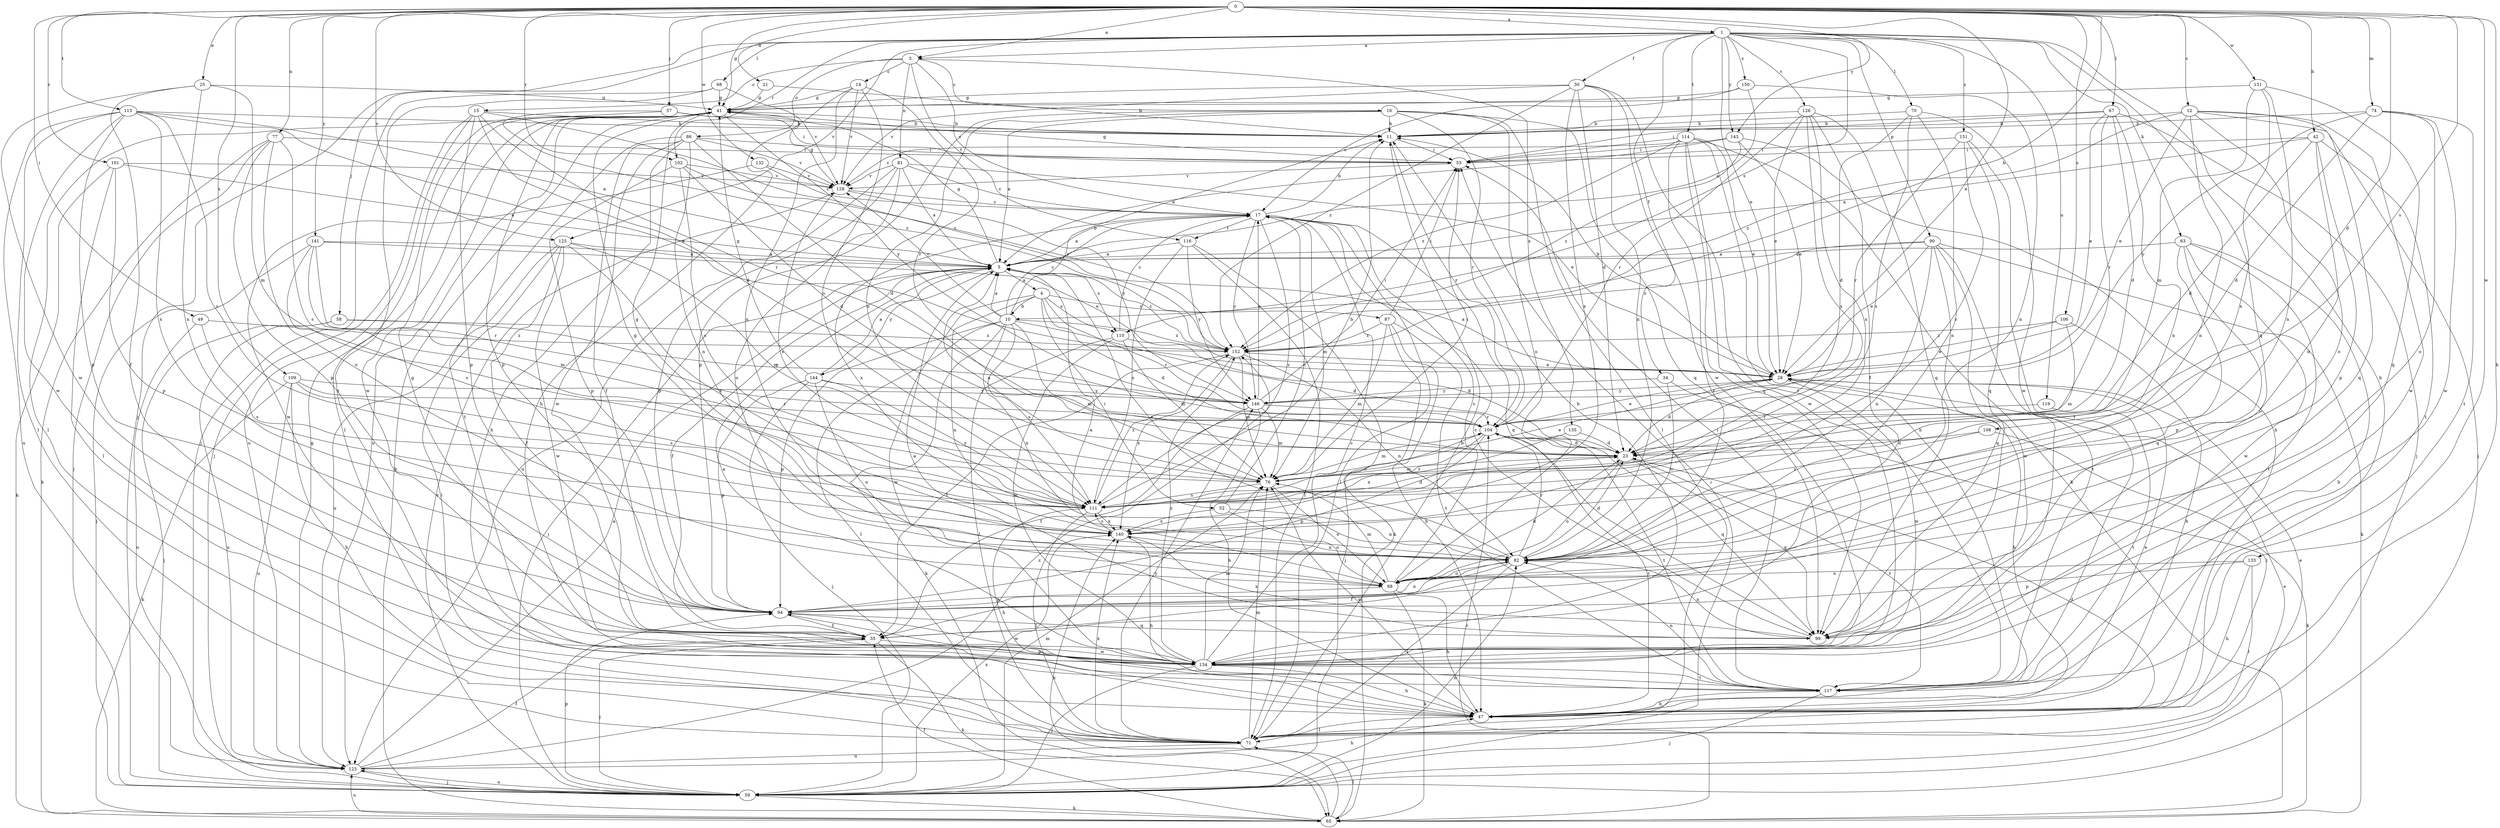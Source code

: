 strict digraph  {
0;
1;
3;
4;
5;
10;
11;
12;
14;
15;
16;
17;
21;
23;
25;
28;
30;
34;
35;
41;
42;
47;
49;
52;
53;
57;
58;
59;
63;
65;
67;
68;
70;
71;
74;
76;
77;
81;
82;
86;
87;
88;
90;
94;
99;
101;
102;
104;
106;
108;
109;
110;
111;
113;
114;
116;
117;
119;
123;
125;
126;
128;
131;
132;
133;
134;
135;
140;
141;
143;
144;
146;
150;
151;
152;
0 -> 1  [label=a];
0 -> 3  [label=a];
0 -> 10  [label=b];
0 -> 12  [label=c];
0 -> 21  [label=d];
0 -> 23  [label=d];
0 -> 25  [label=e];
0 -> 28  [label=e];
0 -> 41  [label=g];
0 -> 42  [label=h];
0 -> 47  [label=h];
0 -> 49  [label=i];
0 -> 57  [label=j];
0 -> 67  [label=l];
0 -> 74  [label=m];
0 -> 77  [label=n];
0 -> 101  [label=r];
0 -> 102  [label=r];
0 -> 106  [label=s];
0 -> 108  [label=s];
0 -> 109  [label=s];
0 -> 113  [label=t];
0 -> 125  [label=v];
0 -> 131  [label=w];
0 -> 132  [label=w];
0 -> 133  [label=w];
0 -> 141  [label=y];
0 -> 143  [label=y];
1 -> 3  [label=a];
1 -> 28  [label=e];
1 -> 30  [label=f];
1 -> 34  [label=f];
1 -> 47  [label=h];
1 -> 58  [label=j];
1 -> 59  [label=j];
1 -> 63  [label=k];
1 -> 68  [label=l];
1 -> 70  [label=l];
1 -> 90  [label=p];
1 -> 99  [label=q];
1 -> 102  [label=r];
1 -> 110  [label=s];
1 -> 114  [label=t];
1 -> 119  [label=u];
1 -> 125  [label=v];
1 -> 126  [label=v];
1 -> 143  [label=y];
1 -> 150  [label=z];
1 -> 151  [label=z];
3 -> 14  [label=c];
3 -> 15  [label=c];
3 -> 16  [label=c];
3 -> 17  [label=c];
3 -> 81  [label=n];
3 -> 86  [label=o];
3 -> 116  [label=t];
3 -> 135  [label=x];
4 -> 10  [label=b];
4 -> 23  [label=d];
4 -> 52  [label=i];
4 -> 82  [label=n];
4 -> 87  [label=o];
4 -> 104  [label=r];
4 -> 110  [label=s];
4 -> 134  [label=w];
5 -> 4  [label=a];
5 -> 35  [label=f];
5 -> 41  [label=g];
5 -> 59  [label=j];
5 -> 110  [label=s];
5 -> 144  [label=y];
5 -> 152  [label=z];
10 -> 5  [label=a];
10 -> 11  [label=b];
10 -> 17  [label=c];
10 -> 23  [label=d];
10 -> 65  [label=k];
10 -> 71  [label=l];
10 -> 76  [label=m];
10 -> 82  [label=n];
10 -> 94  [label=p];
10 -> 111  [label=s];
10 -> 128  [label=v];
10 -> 152  [label=z];
11 -> 53  [label=i];
11 -> 104  [label=r];
12 -> 11  [label=b];
12 -> 28  [label=e];
12 -> 59  [label=j];
12 -> 82  [label=n];
12 -> 88  [label=o];
12 -> 99  [label=q];
12 -> 134  [label=w];
12 -> 152  [label=z];
14 -> 41  [label=g];
14 -> 47  [label=h];
14 -> 82  [label=n];
14 -> 104  [label=r];
14 -> 111  [label=s];
14 -> 128  [label=v];
15 -> 11  [label=b];
15 -> 23  [label=d];
15 -> 59  [label=j];
15 -> 94  [label=p];
15 -> 104  [label=r];
15 -> 123  [label=u];
15 -> 152  [label=z];
16 -> 5  [label=a];
16 -> 11  [label=b];
16 -> 71  [label=l];
16 -> 88  [label=o];
16 -> 94  [label=p];
16 -> 99  [label=q];
16 -> 104  [label=r];
16 -> 111  [label=s];
17 -> 5  [label=a];
17 -> 11  [label=b];
17 -> 71  [label=l];
17 -> 76  [label=m];
17 -> 99  [label=q];
17 -> 111  [label=s];
17 -> 116  [label=t];
17 -> 140  [label=x];
17 -> 146  [label=y];
21 -> 11  [label=b];
21 -> 41  [label=g];
23 -> 76  [label=m];
23 -> 88  [label=o];
23 -> 99  [label=q];
23 -> 117  [label=t];
25 -> 35  [label=f];
25 -> 41  [label=g];
25 -> 76  [label=m];
25 -> 82  [label=n];
25 -> 134  [label=w];
28 -> 5  [label=a];
28 -> 11  [label=b];
28 -> 23  [label=d];
28 -> 47  [label=h];
28 -> 134  [label=w];
28 -> 146  [label=y];
30 -> 23  [label=d];
30 -> 41  [label=g];
30 -> 82  [label=n];
30 -> 117  [label=t];
30 -> 128  [label=v];
30 -> 134  [label=w];
30 -> 140  [label=x];
30 -> 152  [label=z];
34 -> 71  [label=l];
34 -> 82  [label=n];
34 -> 146  [label=y];
35 -> 41  [label=g];
35 -> 59  [label=j];
35 -> 65  [label=k];
35 -> 134  [label=w];
41 -> 11  [label=b];
41 -> 65  [label=k];
41 -> 71  [label=l];
41 -> 94  [label=p];
41 -> 123  [label=u];
41 -> 134  [label=w];
41 -> 146  [label=y];
42 -> 5  [label=a];
42 -> 23  [label=d];
42 -> 53  [label=i];
42 -> 82  [label=n];
42 -> 94  [label=p];
42 -> 117  [label=t];
47 -> 28  [label=e];
47 -> 71  [label=l];
47 -> 76  [label=m];
47 -> 104  [label=r];
49 -> 111  [label=s];
49 -> 123  [label=u];
49 -> 152  [label=z];
52 -> 17  [label=c];
52 -> 82  [label=n];
52 -> 88  [label=o];
52 -> 140  [label=x];
53 -> 41  [label=g];
53 -> 128  [label=v];
57 -> 11  [label=b];
57 -> 53  [label=i];
57 -> 71  [label=l];
57 -> 152  [label=z];
58 -> 59  [label=j];
58 -> 123  [label=u];
58 -> 146  [label=y];
58 -> 152  [label=z];
59 -> 28  [label=e];
59 -> 53  [label=i];
59 -> 65  [label=k];
59 -> 76  [label=m];
59 -> 82  [label=n];
59 -> 94  [label=p];
59 -> 123  [label=u];
59 -> 128  [label=v];
59 -> 140  [label=x];
63 -> 5  [label=a];
63 -> 47  [label=h];
63 -> 94  [label=p];
63 -> 99  [label=q];
63 -> 117  [label=t];
63 -> 134  [label=w];
65 -> 35  [label=f];
65 -> 71  [label=l];
65 -> 104  [label=r];
65 -> 123  [label=u];
65 -> 140  [label=x];
67 -> 11  [label=b];
67 -> 23  [label=d];
67 -> 28  [label=e];
67 -> 53  [label=i];
67 -> 59  [label=j];
67 -> 82  [label=n];
67 -> 104  [label=r];
68 -> 41  [label=g];
68 -> 59  [label=j];
68 -> 117  [label=t];
68 -> 128  [label=v];
70 -> 11  [label=b];
70 -> 23  [label=d];
70 -> 82  [label=n];
70 -> 111  [label=s];
70 -> 134  [label=w];
71 -> 11  [label=b];
71 -> 23  [label=d];
71 -> 28  [label=e];
71 -> 76  [label=m];
71 -> 123  [label=u];
71 -> 140  [label=x];
71 -> 146  [label=y];
74 -> 11  [label=b];
74 -> 23  [label=d];
74 -> 88  [label=o];
74 -> 117  [label=t];
74 -> 134  [label=w];
74 -> 146  [label=y];
76 -> 5  [label=a];
76 -> 28  [label=e];
76 -> 53  [label=i];
76 -> 88  [label=o];
76 -> 111  [label=s];
77 -> 53  [label=i];
77 -> 59  [label=j];
77 -> 65  [label=k];
77 -> 88  [label=o];
77 -> 94  [label=p];
77 -> 111  [label=s];
81 -> 5  [label=a];
81 -> 17  [label=c];
81 -> 28  [label=e];
81 -> 88  [label=o];
81 -> 94  [label=p];
81 -> 123  [label=u];
81 -> 128  [label=v];
82 -> 5  [label=a];
82 -> 23  [label=d];
82 -> 35  [label=f];
82 -> 41  [label=g];
82 -> 71  [label=l];
82 -> 88  [label=o];
82 -> 104  [label=r];
86 -> 23  [label=d];
86 -> 35  [label=f];
86 -> 47  [label=h];
86 -> 53  [label=i];
86 -> 82  [label=n];
86 -> 117  [label=t];
86 -> 128  [label=v];
86 -> 134  [label=w];
87 -> 47  [label=h];
87 -> 53  [label=i];
87 -> 59  [label=j];
87 -> 76  [label=m];
87 -> 117  [label=t];
87 -> 152  [label=z];
88 -> 5  [label=a];
88 -> 17  [label=c];
88 -> 23  [label=d];
88 -> 47  [label=h];
88 -> 65  [label=k];
88 -> 76  [label=m];
88 -> 94  [label=p];
90 -> 5  [label=a];
90 -> 28  [label=e];
90 -> 65  [label=k];
90 -> 82  [label=n];
90 -> 99  [label=q];
90 -> 117  [label=t];
90 -> 134  [label=w];
90 -> 152  [label=z];
94 -> 35  [label=f];
94 -> 82  [label=n];
94 -> 99  [label=q];
94 -> 134  [label=w];
99 -> 5  [label=a];
99 -> 17  [label=c];
99 -> 82  [label=n];
99 -> 140  [label=x];
101 -> 5  [label=a];
101 -> 65  [label=k];
101 -> 71  [label=l];
101 -> 94  [label=p];
101 -> 128  [label=v];
102 -> 23  [label=d];
102 -> 94  [label=p];
102 -> 111  [label=s];
102 -> 128  [label=v];
102 -> 152  [label=z];
104 -> 23  [label=d];
104 -> 28  [label=e];
104 -> 76  [label=m];
104 -> 94  [label=p];
104 -> 99  [label=q];
104 -> 111  [label=s];
104 -> 117  [label=t];
106 -> 28  [label=e];
106 -> 47  [label=h];
106 -> 76  [label=m];
106 -> 152  [label=z];
108 -> 23  [label=d];
108 -> 65  [label=k];
108 -> 111  [label=s];
109 -> 47  [label=h];
109 -> 65  [label=k];
109 -> 104  [label=r];
109 -> 111  [label=s];
109 -> 123  [label=u];
109 -> 146  [label=y];
110 -> 17  [label=c];
110 -> 23  [label=d];
110 -> 71  [label=l];
110 -> 76  [label=m];
110 -> 134  [label=w];
111 -> 11  [label=b];
111 -> 23  [label=d];
111 -> 47  [label=h];
111 -> 71  [label=l];
111 -> 104  [label=r];
111 -> 140  [label=x];
111 -> 152  [label=z];
113 -> 5  [label=a];
113 -> 11  [label=b];
113 -> 28  [label=e];
113 -> 71  [label=l];
113 -> 94  [label=p];
113 -> 111  [label=s];
113 -> 123  [label=u];
113 -> 134  [label=w];
113 -> 140  [label=x];
114 -> 28  [label=e];
114 -> 35  [label=f];
114 -> 47  [label=h];
114 -> 53  [label=i];
114 -> 65  [label=k];
114 -> 99  [label=q];
114 -> 128  [label=v];
114 -> 134  [label=w];
114 -> 152  [label=z];
116 -> 5  [label=a];
116 -> 65  [label=k];
116 -> 71  [label=l];
116 -> 111  [label=s];
116 -> 146  [label=y];
117 -> 47  [label=h];
117 -> 53  [label=i];
117 -> 59  [label=j];
117 -> 82  [label=n];
117 -> 94  [label=p];
119 -> 104  [label=r];
119 -> 117  [label=t];
123 -> 5  [label=a];
123 -> 35  [label=f];
123 -> 41  [label=g];
123 -> 47  [label=h];
123 -> 59  [label=j];
123 -> 152  [label=z];
125 -> 5  [label=a];
125 -> 35  [label=f];
125 -> 71  [label=l];
125 -> 76  [label=m];
125 -> 123  [label=u];
125 -> 134  [label=w];
125 -> 140  [label=x];
126 -> 11  [label=b];
126 -> 28  [label=e];
126 -> 35  [label=f];
126 -> 99  [label=q];
126 -> 104  [label=r];
126 -> 111  [label=s];
126 -> 140  [label=x];
128 -> 17  [label=c];
128 -> 41  [label=g];
128 -> 111  [label=s];
128 -> 146  [label=y];
131 -> 41  [label=g];
131 -> 76  [label=m];
131 -> 82  [label=n];
131 -> 99  [label=q];
131 -> 140  [label=x];
132 -> 17  [label=c];
132 -> 128  [label=v];
132 -> 134  [label=w];
133 -> 47  [label=h];
133 -> 71  [label=l];
133 -> 88  [label=o];
133 -> 94  [label=p];
134 -> 5  [label=a];
134 -> 11  [label=b];
134 -> 17  [label=c];
134 -> 47  [label=h];
134 -> 59  [label=j];
134 -> 76  [label=m];
134 -> 117  [label=t];
134 -> 152  [label=z];
135 -> 23  [label=d];
135 -> 140  [label=x];
140 -> 41  [label=g];
140 -> 47  [label=h];
140 -> 82  [label=n];
140 -> 111  [label=s];
141 -> 5  [label=a];
141 -> 28  [label=e];
141 -> 59  [label=j];
141 -> 76  [label=m];
141 -> 104  [label=r];
141 -> 111  [label=s];
143 -> 5  [label=a];
143 -> 28  [label=e];
143 -> 47  [label=h];
143 -> 53  [label=i];
143 -> 152  [label=z];
144 -> 5  [label=a];
144 -> 41  [label=g];
144 -> 59  [label=j];
144 -> 88  [label=o];
144 -> 94  [label=p];
144 -> 111  [label=s];
144 -> 146  [label=y];
146 -> 17  [label=c];
146 -> 35  [label=f];
146 -> 47  [label=h];
146 -> 53  [label=i];
146 -> 76  [label=m];
146 -> 104  [label=r];
150 -> 5  [label=a];
150 -> 17  [label=c];
150 -> 41  [label=g];
150 -> 82  [label=n];
151 -> 53  [label=i];
151 -> 99  [label=q];
151 -> 104  [label=r];
151 -> 111  [label=s];
151 -> 117  [label=t];
152 -> 28  [label=e];
152 -> 35  [label=f];
152 -> 76  [label=m];
152 -> 82  [label=n];
152 -> 140  [label=x];
}

